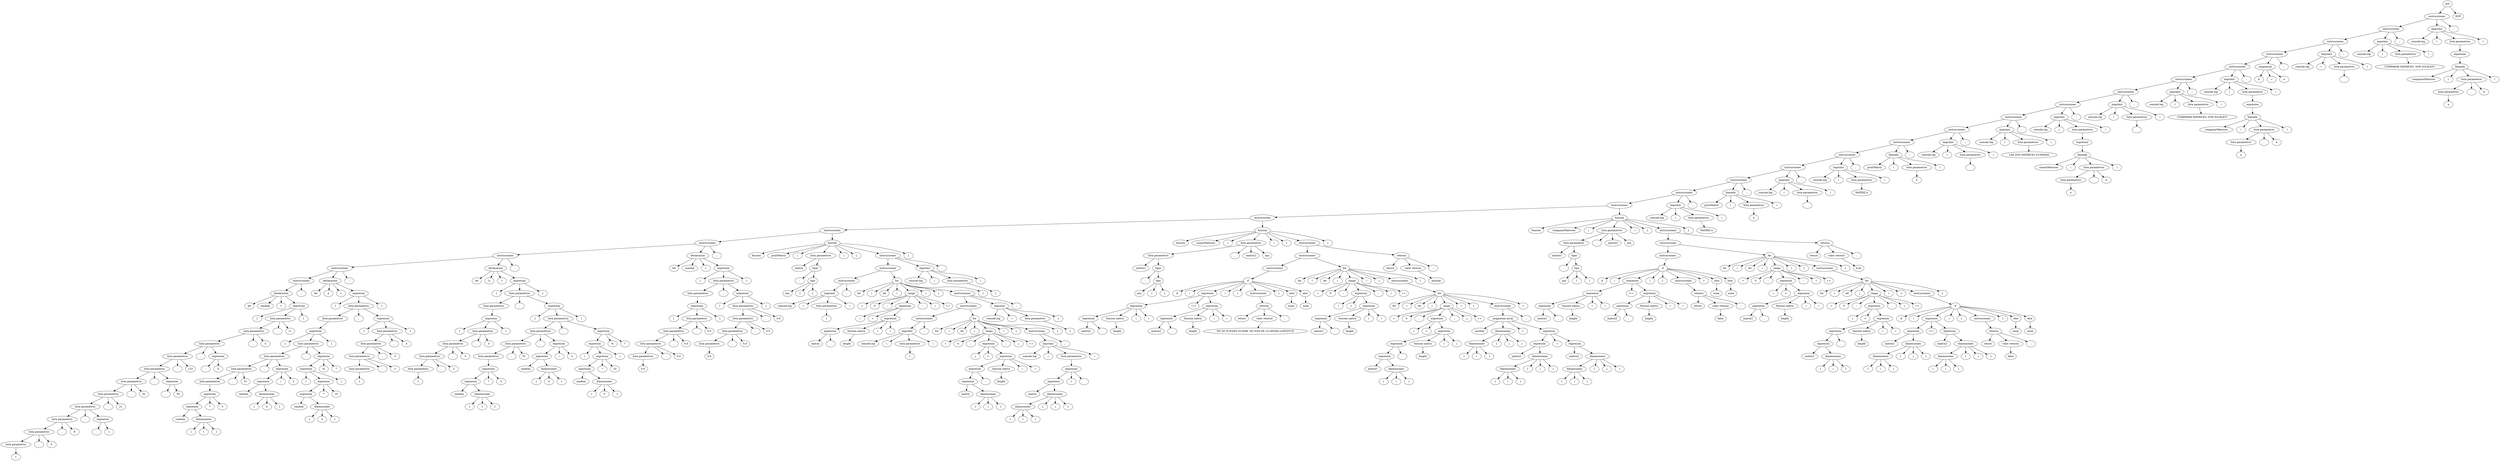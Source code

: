 digraph G {
n0[label="init"];
n1[label="instrucciones"];
n0->n1
n2[label="instrucciones"];
n1->n2
n3[label="instrucciones"];
n2->n3
n4[label="instrucciones"];
n3->n4
n5[label="instrucciones"];
n4->n5
n6[label="instrucciones"];
n5->n6
n7[label="instrucciones"];
n6->n7
n8[label="instrucciones"];
n7->n8
n9[label="instrucciones"];
n8->n9
n10[label="instrucciones"];
n9->n10
n11[label="instrucciones"];
n10->n11
n12[label="instrucciones"];
n11->n12
n13[label="instrucciones"];
n12->n13
n14[label="instrucciones"];
n13->n14
n15[label="instrucciones"];
n14->n15
n16[label="instrucciones"];
n15->n16
n17[label="instrucciones"];
n16->n17
n18[label="instrucciones"];
n17->n18
n19[label="instrucciones"];
n18->n19
n20[label="instrucciones"];
n19->n20
n21[label="instrucciones"];
n20->n21
n22[label="instrucciones"];
n21->n22
n23[label="declaracion"];
n22->n23
n24[label="let"];
n23->n24
n25[label="random"];
n23->n25
n26[label="="];
n23->n26
n27[label="expresion"];
n23->n27
n28[label="["];
n27->n28
n29[label="lista parametros"];
n27->n29
n30[label="lista parametros"];
n29->n30
n31[label="lista parametros"];
n30->n31
n32[label="lista parametros"];
n31->n32
n33[label="lista parametros"];
n32->n33
n34[label="lista parametros"];
n33->n34
n35[label="lista parametros"];
n34->n35
n36[label="lista parametros"];
n35->n36
n37[label="lista parametros"];
n36->n37
n38[label="lista parametros"];
n37->n38
n39[label="lista parametros"];
n38->n39
n40[label="1"];
n39->n40
n41[label=","];
n38->n41
n42[label="5"];
n38->n42
n43[label=","];
n37->n43
n44[label="8"];
n37->n44
n45[label=","];
n36->n45
n46[label="expresion"];
n36->n46
n47[label="-"];
n46->n47
n48[label="1"];
n46->n48
n49[label=","];
n35->n49
n50[label="21"];
n35->n50
n51[label=","];
n34->n51
n52[label="42"];
n34->n52
n53[label=","];
n33->n53
n54[label="expresion"];
n33->n54
n55[label="-"];
n54->n55
n56[label="55"];
n54->n56
n57[label=","];
n32->n57
n58[label="123"];
n32->n58
n59[label=","];
n31->n59
n60[label="expresion"];
n31->n60
n61[label="-"];
n60->n61
n62[label="5"];
n60->n62
n63[label=","];
n30->n63
n64[label="5"];
n30->n64
n65[label=","];
n29->n65
n66[label="11"];
n29->n66
n67[label="]"];
n27->n67
n68[label=";"];
n22->n68
n69[label="declaracion"];
n21->n69
n70[label="let"];
n69->n70
n71[label="a"];
n69->n71
n72[label="="];
n69->n72
n73[label="expresion"];
n69->n73
n74[label="["];
n73->n74
n75[label="lista parametros"];
n73->n75
n76[label="lista parametros"];
n75->n76
n77[label="expresion"];
n76->n77
n78[label="["];
n77->n78
n79[label="lista parametros"];
n77->n79
n80[label="lista parametros"];
n79->n80
n81[label="lista parametros"];
n80->n81
n82[label="lista parametros"];
n81->n82
n83[label="expresion"];
n82->n83
n84[label="expresion"];
n83->n84
n85[label="random"];
n84->n85
n86[label="dimensiones"];
n84->n86
n87[label="["];
n86->n87
n88[label="1"];
n86->n88
n89[label="]"];
n86->n89
n90[label="*"];
n83->n90
n91[label="3"];
n83->n91
n92[label=","];
n81->n92
n93[label="51"];
n81->n93
n94[label=","];
n80->n94
n95[label="expresion"];
n80->n95
n96[label="expresion"];
n95->n96
n97[label="random"];
n96->n97
n98[label="dimensiones"];
n96->n98
n99[label="["];
n98->n99
n100[label="4"];
n98->n100
n101[label="]"];
n98->n101
n102[label="/"];
n95->n102
n103[label="2"];
n95->n103
n104[label=","];
n79->n104
n105[label="expresion"];
n79->n105
n106[label="expresion"];
n105->n106
n107[label="("];
n106->n107
n108[label="expresion"];
n106->n108
n109[label="expresion"];
n108->n109
n110[label="random"];
n109->n110
n111[label="dimensiones"];
n109->n111
n112[label="["];
n111->n112
n113[label="3"];
n111->n113
n114[label="]"];
n111->n114
n115[label="*"];
n108->n115
n116[label="10"];
n108->n116
n117[label=")"];
n106->n117
n118[label="%"];
n105->n118
n119[label="7"];
n105->n119
n120[label="]"];
n77->n120
n121[label=","];
n75->n121
n122[label="expresion"];
n75->n122
n123[label="["];
n122->n123
n124[label="lista parametros"];
n122->n124
n125[label="lista parametros"];
n124->n125
n126[label="lista parametros"];
n125->n126
n127[label="lista parametros"];
n126->n127
n128[label="1"];
n127->n128
n129[label=","];
n126->n129
n130[label="2"];
n126->n130
n131[label=","];
n125->n131
n132[label="3"];
n125->n132
n133[label=","];
n124->n133
n134[label="4"];
n124->n134
n135[label="]"];
n122->n135
n136[label="]"];
n73->n136
n137[label=";"];
n21->n137
n138[label="declaracion"];
n20->n138
n139[label="let"];
n138->n139
n140[label="b"];
n138->n140
n141[label="="];
n138->n141
n142[label="expresion"];
n138->n142
n143[label="["];
n142->n143
n144[label="lista parametros"];
n142->n144
n145[label="lista parametros"];
n144->n145
n146[label="expresion"];
n145->n146
n147[label="["];
n146->n147
n148[label="lista parametros"];
n146->n148
n149[label="lista parametros"];
n148->n149
n150[label="lista parametros"];
n149->n150
n151[label="lista parametros"];
n150->n151
n152[label="1"];
n151->n152
n153[label=","];
n150->n153
n154[label="2"];
n150->n154
n155[label=","];
n149->n155
n156[label="3"];
n149->n156
n157[label=","];
n148->n157
n158[label="4"];
n148->n158
n159[label="]"];
n146->n159
n160[label=","];
n144->n160
n161[label="expresion"];
n144->n161
n162[label="["];
n161->n162
n163[label="lista parametros"];
n161->n163
n164[label="lista parametros"];
n163->n164
n165[label="lista parametros"];
n164->n165
n166[label="lista parametros"];
n165->n166
n167[label="expresion"];
n166->n167
n168[label="expresion"];
n167->n168
n169[label="random"];
n168->n169
n170[label="dimensiones"];
n168->n170
n171[label="["];
n170->n171
n172[label="1"];
n170->n172
n173[label="]"];
n170->n173
n174[label="*"];
n167->n174
n175[label="3"];
n167->n175
n176[label=","];
n165->n176
n177[label="51"];
n165->n177
n178[label=","];
n164->n178
n179[label="expresion"];
n164->n179
n180[label="expresion"];
n179->n180
n181[label="random"];
n180->n181
n182[label="dimensiones"];
n180->n182
n183[label="["];
n182->n183
n184[label="4"];
n182->n184
n185[label="]"];
n182->n185
n186[label="/"];
n179->n186
n187[label="2"];
n179->n187
n188[label=","];
n163->n188
n189[label="expresion"];
n163->n189
n190[label="expresion"];
n189->n190
n191[label="("];
n190->n191
n192[label="expresion"];
n190->n192
n193[label="expresion"];
n192->n193
n194[label="random"];
n193->n194
n195[label="dimensiones"];
n193->n195
n196[label="["];
n195->n196
n197[label="3"];
n195->n197
n198[label="]"];
n195->n198
n199[label="*"];
n192->n199
n200[label="10"];
n192->n200
n201[label=")"];
n190->n201
n202[label="%"];
n189->n202
n203[label="7"];
n189->n203
n204[label="]"];
n161->n204
n205[label="]"];
n142->n205
n206[label=";"];
n20->n206
n207[label="declaracion"];
n19->n207
n208[label="let"];
n207->n208
n209[label="auxiliar"];
n207->n209
n210[label="="];
n207->n210
n211[label="expresion"];
n207->n211
n212[label="["];
n211->n212
n213[label="lista parametros"];
n211->n213
n214[label="lista parametros"];
n213->n214
n215[label="expresion"];
n214->n215
n216[label="["];
n215->n216
n217[label="lista parametros"];
n215->n217
n218[label="lista parametros"];
n217->n218
n219[label="lista parametros"];
n218->n219
n220[label="lista parametros"];
n219->n220
n221[label="0.0"];
n220->n221
n222[label=","];
n219->n222
n223[label="0.0"];
n219->n223
n224[label=","];
n218->n224
n225[label="0.0"];
n218->n225
n226[label=","];
n217->n226
n227[label="0.0"];
n217->n227
n228[label="]"];
n215->n228
n229[label=","];
n213->n229
n230[label="expresion"];
n213->n230
n231[label="["];
n230->n231
n232[label="lista parametros"];
n230->n232
n233[label="lista parametros"];
n232->n233
n234[label="lista parametros"];
n233->n234
n235[label="lista parametros"];
n234->n235
n236[label="0.0"];
n235->n236
n237[label=","];
n234->n237
n238[label="0.0"];
n234->n238
n239[label=","];
n233->n239
n240[label="0.0"];
n233->n240
n241[label=","];
n232->n241
n242[label="0.0"];
n232->n242
n243[label="]"];
n230->n243
n244[label="]"];
n211->n244
n245[label=";"];
n19->n245
n246[label="funcion"];
n18->n246
n247[label="funcion"];
n246->n247
n248[label="printMatriz"];
n246->n248
n249[label="("];
n246->n249
n250[label="lista parametros"];
n246->n250
n251[label="matrix"];
n250->n251
n252[label="tipar"];
n250->n252
n253[label=":"];
n252->n253
n254[label="tipo"];
n252->n254
n255[label="any"];
n254->n255
n256[label="["];
n254->n256
n257[label="]"];
n254->n257
n258[label=")"];
n246->n258
n259[label="{"];
n246->n259
n260[label="instrucciones"];
n246->n260
n261[label="instrucciones"];
n260->n261
n262[label="instrucciones"];
n261->n262
n263[label="imprimir"];
n262->n263
n264[label="console.log"];
n263->n264
n265[label="("];
n263->n265
n266[label="lista parametros"];
n263->n266
n267[label="["];
n266->n267
n268[label=")"];
n263->n268
n269[label=";"];
n262->n269
n270[label="for"];
n261->n270
n271[label="for"];
n270->n271
n272[label="("];
n270->n272
n273[label="let"];
n270->n273
n274[label="i"];
n270->n274
n275[label="rango"];
n270->n275
n276[label="="];
n275->n276
n277[label="0"];
n275->n277
n278[label=";"];
n275->n278
n279[label="expresion"];
n275->n279
n280[label="i"];
n279->n280
n281[label="<"];
n279->n281
n282[label="expresion"];
n279->n282
n283[label="expresion"];
n282->n283
n284[label="matrix"];
n283->n284
n285[label="."];
n283->n285
n286[label="funcion nativa"];
n282->n286
n287[label="length"];
n286->n287
n288[label="("];
n282->n288
n289[label=")"];
n282->n289
n290[label=";"];
n275->n290
n291[label="i"];
n275->n291
n292[label="++"];
n275->n292
n293[label=")"];
n270->n293
n294[label="{"];
n270->n294
n295[label="instrucciones"];
n270->n295
n296[label="instrucciones"];
n295->n296
n297[label="instrucciones"];
n296->n297
n298[label="imprimir"];
n297->n298
n299[label="console.log"];
n298->n299
n300[label="("];
n298->n300
n301[label="lista parametros"];
n298->n301
n302[label="["];
n301->n302
n303[label=")"];
n298->n303
n304[label=";"];
n297->n304
n305[label="for"];
n296->n305
n306[label="for"];
n305->n306
n307[label="("];
n305->n307
n308[label="let"];
n305->n308
n309[label="j"];
n305->n309
n310[label="rango"];
n305->n310
n311[label="="];
n310->n311
n312[label="0"];
n310->n312
n313[label=";"];
n310->n313
n314[label="expresion"];
n310->n314
n315[label="j"];
n314->n315
n316[label="<"];
n314->n316
n317[label="expresion"];
n314->n317
n318[label="expresion"];
n317->n318
n319[label="expresion"];
n318->n319
n320[label="matrix"];
n319->n320
n321[label="dimensiones"];
n319->n321
n322[label="["];
n321->n322
n323[label="i"];
n321->n323
n324[label="]"];
n321->n324
n325[label="."];
n318->n325
n326[label="funcion nativa"];
n317->n326
n327[label="length"];
n326->n327
n328[label="("];
n317->n328
n329[label=")"];
n317->n329
n330[label=";"];
n310->n330
n331[label="j"];
n310->n331
n332[label="++"];
n310->n332
n333[label=")"];
n305->n333
n334[label="{"];
n305->n334
n335[label="instrucciones"];
n305->n335
n336[label="imprimir"];
n335->n336
n337[label="console.log"];
n336->n337
n338[label="("];
n336->n338
n339[label="lista parametros"];
n336->n339
n340[label="expresion"];
n339->n340
n341[label="expresion"];
n340->n341
n342[label="matrix"];
n341->n342
n343[label="dimensiones"];
n341->n343
n344[label="dimensiones"];
n343->n344
n345[label="["];
n344->n345
n346[label="i"];
n344->n346
n347[label="]"];
n344->n347
n348[label="["];
n343->n348
n349[label="j"];
n343->n349
n350[label="]"];
n343->n350
n351[label="+"];
n340->n351
n352[label=" "];
n340->n352
n353[label=")"];
n336->n353
n354[label=";"];
n335->n354
n355[label="}"];
n305->n355
n356[label="imprimir"];
n295->n356
n357[label="console.log"];
n356->n357
n358[label="("];
n356->n358
n359[label="lista parametros"];
n356->n359
n360[label="]"];
n359->n360
n361[label=")"];
n356->n361
n362[label=";"];
n295->n362
n363[label="}"];
n270->n363
n364[label="imprimir"];
n260->n364
n365[label="console.log"];
n364->n365
n366[label="("];
n364->n366
n367[label="lista parametros"];
n364->n367
n368[label="]"];
n367->n368
n369[label=")"];
n364->n369
n370[label=";"];
n260->n370
n371[label="}"];
n246->n371
n372[label="funcion"];
n17->n372
n373[label="funcion"];
n372->n373
n374[label="sumarMatrices"];
n372->n374
n375[label="("];
n372->n375
n376[label="lista parametros"];
n372->n376
n377[label="lista parametros"];
n376->n377
n378[label="matrix1"];
n377->n378
n379[label="tipar"];
n377->n379
n380[label=":"];
n379->n380
n381[label="tipo"];
n379->n381
n382[label="any"];
n381->n382
n383[label="["];
n381->n383
n384[label="]"];
n381->n384
n385[label=","];
n376->n385
n386[label="matrix2"];
n376->n386
n387[label="any"];
n376->n387
n388[label=")"];
n372->n388
n389[label="{"];
n372->n389
n390[label="instrucciones"];
n372->n390
n391[label="instrucciones"];
n390->n391
n392[label="instrucciones"];
n391->n392
n393[label="if"];
n392->n393
n394[label="if"];
n393->n394
n395[label="("];
n393->n395
n396[label="expresion"];
n393->n396
n397[label="expresion"];
n396->n397
n398[label="expresion"];
n397->n398
n399[label="matrix1"];
n398->n399
n400[label="."];
n398->n400
n401[label="funcion nativa"];
n397->n401
n402[label="length"];
n401->n402
n403[label="("];
n397->n403
n404[label=")"];
n397->n404
n405[label="!=="];
n396->n405
n406[label="expresion"];
n396->n406
n407[label="expresion"];
n406->n407
n408[label="matrix2"];
n407->n408
n409[label="."];
n407->n409
n410[label="funcion nativa"];
n406->n410
n411[label="length"];
n410->n411
n412[label="("];
n406->n412
n413[label=")"];
n406->n413
n414[label=")"];
n393->n414
n415[label="{"];
n393->n415
n416[label="instrucciones"];
n393->n416
n417[label="retorno"];
n416->n417
n418[label="return"];
n417->n418
n419[label="valor retorno"];
n417->n419
n420[label="NO SE PUEDEN SUMAR. NO SON DE LA MISMA LONGITUD"];
n419->n420
n421[label=";"];
n417->n421
n422[label="}"];
n393->n422
n423[label="else"];
n393->n423
n424[label="none"];
n423->n424
n425[label="else"];
n393->n425
n426[label="none"];
n425->n426
n427[label="for"];
n391->n427
n428[label="for"];
n427->n428
n429[label="("];
n427->n429
n430[label="let"];
n427->n430
n431[label="i"];
n427->n431
n432[label="rango"];
n427->n432
n433[label="="];
n432->n433
n434[label="0"];
n432->n434
n435[label=";"];
n432->n435
n436[label="expresion"];
n432->n436
n437[label="i"];
n436->n437
n438[label="<"];
n436->n438
n439[label="expresion"];
n436->n439
n440[label="expresion"];
n439->n440
n441[label="matrix1"];
n440->n441
n442[label="."];
n440->n442
n443[label="funcion nativa"];
n439->n443
n444[label="length"];
n443->n444
n445[label="("];
n439->n445
n446[label=")"];
n439->n446
n447[label=";"];
n432->n447
n448[label="i"];
n432->n448
n449[label="++"];
n432->n449
n450[label=")"];
n427->n450
n451[label="{"];
n427->n451
n452[label="instrucciones"];
n427->n452
n453[label="for"];
n452->n453
n454[label="for"];
n453->n454
n455[label="("];
n453->n455
n456[label="let"];
n453->n456
n457[label="j"];
n453->n457
n458[label="rango"];
n453->n458
n459[label="="];
n458->n459
n460[label="0"];
n458->n460
n461[label=";"];
n458->n461
n462[label="expresion"];
n458->n462
n463[label="j"];
n462->n463
n464[label="<"];
n462->n464
n465[label="expresion"];
n462->n465
n466[label="expresion"];
n465->n466
n467[label="expresion"];
n466->n467
n468[label="matrix1"];
n467->n468
n469[label="dimensiones"];
n467->n469
n470[label="["];
n469->n470
n471[label="i"];
n469->n471
n472[label="]"];
n469->n472
n473[label="."];
n466->n473
n474[label="funcion nativa"];
n465->n474
n475[label="length"];
n474->n475
n476[label="("];
n465->n476
n477[label=")"];
n465->n477
n478[label=";"];
n458->n478
n479[label="j"];
n458->n479
n480[label="++"];
n458->n480
n481[label=")"];
n453->n481
n482[label="{"];
n453->n482
n483[label="instrucciones"];
n453->n483
n484[label="asignacion array"];
n483->n484
n485[label="auxiliar"];
n484->n485
n486[label="dimensiones"];
n484->n486
n487[label="dimensiones"];
n486->n487
n488[label="["];
n487->n488
n489[label="i"];
n487->n489
n490[label="]"];
n487->n490
n491[label="["];
n486->n491
n492[label="j"];
n486->n492
n493[label="]"];
n486->n493
n494[label="="];
n484->n494
n495[label="expresion"];
n484->n495
n496[label="expresion"];
n495->n496
n497[label="matrix1"];
n496->n497
n498[label="dimensiones"];
n496->n498
n499[label="dimensiones"];
n498->n499
n500[label="["];
n499->n500
n501[label="i"];
n499->n501
n502[label="]"];
n499->n502
n503[label="["];
n498->n503
n504[label="j"];
n498->n504
n505[label="]"];
n498->n505
n506[label="+"];
n495->n506
n507[label="expresion"];
n495->n507
n508[label="matrix2"];
n507->n508
n509[label="dimensiones"];
n507->n509
n510[label="dimensiones"];
n509->n510
n511[label="["];
n510->n511
n512[label="i"];
n510->n512
n513[label="]"];
n510->n513
n514[label="["];
n509->n514
n515[label="j"];
n509->n515
n516[label="]"];
n509->n516
n517[label=";"];
n483->n517
n518[label="}"];
n453->n518
n519[label="}"];
n427->n519
n520[label="retorno"];
n390->n520
n521[label="return"];
n520->n521
n522[label="valor retorno"];
n520->n522
n523[label="auxiliar"];
n522->n523
n524[label=";"];
n520->n524
n525[label="}"];
n372->n525
n526[label="funcion"];
n16->n526
n527[label="funcion"];
n526->n527
n528[label="compararMatrices"];
n526->n528
n529[label="("];
n526->n529
n530[label="lista parametros"];
n526->n530
n531[label="lista parametros"];
n530->n531
n532[label="matrix1"];
n531->n532
n533[label="tipar"];
n531->n533
n534[label=":"];
n533->n534
n535[label="tipo"];
n533->n535
n536[label="any"];
n535->n536
n537[label="["];
n535->n537
n538[label="]"];
n535->n538
n539[label=","];
n530->n539
n540[label="matrix2"];
n530->n540
n541[label="any"];
n530->n541
n542[label=")"];
n526->n542
n543[label="{"];
n526->n543
n544[label="instrucciones"];
n526->n544
n545[label="instrucciones"];
n544->n545
n546[label="instrucciones"];
n545->n546
n547[label="if"];
n546->n547
n548[label="if"];
n547->n548
n549[label="("];
n547->n549
n550[label="expresion"];
n547->n550
n551[label="expresion"];
n550->n551
n552[label="expresion"];
n551->n552
n553[label="matrix1"];
n552->n553
n554[label="."];
n552->n554
n555[label="funcion nativa"];
n551->n555
n556[label="length"];
n555->n556
n557[label="("];
n551->n557
n558[label=")"];
n551->n558
n559[label="!=="];
n550->n559
n560[label="expresion"];
n550->n560
n561[label="expresion"];
n560->n561
n562[label="matrix2"];
n561->n562
n563[label="."];
n561->n563
n564[label="funcion nativa"];
n560->n564
n565[label="length"];
n564->n565
n566[label="("];
n560->n566
n567[label=")"];
n560->n567
n568[label=")"];
n547->n568
n569[label="{"];
n547->n569
n570[label="instrucciones"];
n547->n570
n571[label="retorno"];
n570->n571
n572[label="return"];
n571->n572
n573[label="valor retorno"];
n571->n573
n574[label="false"];
n573->n574
n575[label=";"];
n571->n575
n576[label="}"];
n547->n576
n577[label="else"];
n547->n577
n578[label="none"];
n577->n578
n579[label="else"];
n547->n579
n580[label="none"];
n579->n580
n581[label="for"];
n545->n581
n582[label="for"];
n581->n582
n583[label="("];
n581->n583
n584[label="let"];
n581->n584
n585[label="i"];
n581->n585
n586[label="rango"];
n581->n586
n587[label="="];
n586->n587
n588[label="0"];
n586->n588
n589[label=";"];
n586->n589
n590[label="expresion"];
n586->n590
n591[label="i"];
n590->n591
n592[label="<"];
n590->n592
n593[label="expresion"];
n590->n593
n594[label="expresion"];
n593->n594
n595[label="matrix1"];
n594->n595
n596[label="."];
n594->n596
n597[label="funcion nativa"];
n593->n597
n598[label="length"];
n597->n598
n599[label="("];
n593->n599
n600[label=")"];
n593->n600
n601[label=";"];
n586->n601
n602[label="i"];
n586->n602
n603[label="++"];
n586->n603
n604[label=")"];
n581->n604
n605[label="{"];
n581->n605
n606[label="instrucciones"];
n581->n606
n607[label="for"];
n606->n607
n608[label="for"];
n607->n608
n609[label="("];
n607->n609
n610[label="let"];
n607->n610
n611[label="j"];
n607->n611
n612[label="rango"];
n607->n612
n613[label="="];
n612->n613
n614[label="0"];
n612->n614
n615[label=";"];
n612->n615
n616[label="expresion"];
n612->n616
n617[label="j"];
n616->n617
n618[label="<"];
n616->n618
n619[label="expresion"];
n616->n619
n620[label="expresion"];
n619->n620
n621[label="expresion"];
n620->n621
n622[label="matrix1"];
n621->n622
n623[label="dimensiones"];
n621->n623
n624[label="["];
n623->n624
n625[label="i"];
n623->n625
n626[label="]"];
n623->n626
n627[label="."];
n620->n627
n628[label="funcion nativa"];
n619->n628
n629[label="length"];
n628->n629
n630[label="("];
n619->n630
n631[label=")"];
n619->n631
n632[label=";"];
n612->n632
n633[label="j"];
n612->n633
n634[label="++"];
n612->n634
n635[label=")"];
n607->n635
n636[label="{"];
n607->n636
n637[label="instrucciones"];
n607->n637
n638[label="if"];
n637->n638
n639[label="if"];
n638->n639
n640[label="("];
n638->n640
n641[label="expresion"];
n638->n641
n642[label="expresion"];
n641->n642
n643[label="matrix1"];
n642->n643
n644[label="dimensiones"];
n642->n644
n645[label="dimensiones"];
n644->n645
n646[label="["];
n645->n646
n647[label="i"];
n645->n647
n648[label="]"];
n645->n648
n649[label="["];
n644->n649
n650[label="j"];
n644->n650
n651[label="]"];
n644->n651
n652[label="!=="];
n641->n652
n653[label="expresion"];
n641->n653
n654[label="matrix2"];
n653->n654
n655[label="dimensiones"];
n653->n655
n656[label="dimensiones"];
n655->n656
n657[label="["];
n656->n657
n658[label="i"];
n656->n658
n659[label="]"];
n656->n659
n660[label="["];
n655->n660
n661[label="j"];
n655->n661
n662[label="]"];
n655->n662
n663[label=")"];
n638->n663
n664[label="{"];
n638->n664
n665[label="instrucciones"];
n638->n665
n666[label="retorno"];
n665->n666
n667[label="return"];
n666->n667
n668[label="valor retorno"];
n666->n668
n669[label="false"];
n668->n669
n670[label=";"];
n666->n670
n671[label="}"];
n638->n671
n672[label="else"];
n638->n672
n673[label="none"];
n672->n673
n674[label="else"];
n638->n674
n675[label="none"];
n674->n675
n676[label="}"];
n607->n676
n677[label="}"];
n581->n677
n678[label="retorno"];
n544->n678
n679[label="return"];
n678->n679
n680[label="valor retorno"];
n678->n680
n681[label="true"];
n680->n681
n682[label=";"];
n678->n682
n683[label="}"];
n526->n683
n684[label="imprimir"];
n15->n684
n685[label="console.log"];
n684->n685
n686[label="("];
n684->n686
n687[label="lista parametros"];
n684->n687
n688[label="MATRIZ a"];
n687->n688
n689[label=")"];
n684->n689
n690[label=";"];
n15->n690
n691[label="llamada"];
n14->n691
n692[label="printMatriz"];
n691->n692
n693[label="("];
n691->n693
n694[label="lista parametros"];
n691->n694
n695[label="a"];
n694->n695
n696[label=")"];
n691->n696
n697[label=";"];
n14->n697
n698[label="imprimir"];
n13->n698
n699[label="console.log"];
n698->n699
n700[label="("];
n698->n700
n701[label="lista parametros"];
n698->n701
n702[label=""];
n701->n702
n703[label=")"];
n698->n703
n704[label=";"];
n13->n704
n705[label="imprimir"];
n12->n705
n706[label="console.log"];
n705->n706
n707[label="("];
n705->n707
n708[label="lista parametros"];
n705->n708
n709[label="MATRIZ b"];
n708->n709
n710[label=")"];
n705->n710
n711[label=";"];
n12->n711
n712[label="llamada"];
n11->n712
n713[label="printMatriz"];
n712->n713
n714[label="("];
n712->n714
n715[label="lista parametros"];
n712->n715
n716[label="b"];
n715->n716
n717[label=")"];
n712->n717
n718[label=";"];
n11->n718
n719[label="imprimir"];
n10->n719
n720[label="console.log"];
n719->n720
n721[label="("];
n719->n721
n722[label="lista parametros"];
n719->n722
n723[label=""];
n722->n723
n724[label=")"];
n719->n724
n725[label=";"];
n10->n725
n726[label="imprimir"];
n9->n726
n727[label="console.log"];
n726->n727
n728[label="("];
n726->n728
n729[label="lista parametros"];
n726->n729
n730[label="LAS DOS MATRICES SUMADAS"];
n729->n730
n731[label=")"];
n726->n731
n732[label=";"];
n9->n732
n733[label="imprimir"];
n8->n733
n734[label="console.log"];
n733->n734
n735[label="("];
n733->n735
n736[label="lista parametros"];
n733->n736
n737[label="expresion"];
n736->n737
n738[label="llamada"];
n737->n738
n739[label="sumarMatrices"];
n738->n739
n740[label="("];
n738->n740
n741[label="lista parametros"];
n738->n741
n742[label="lista parametros"];
n741->n742
n743[label="a"];
n742->n743
n744[label=","];
n741->n744
n745[label="b"];
n741->n745
n746[label=")"];
n738->n746
n747[label=")"];
n733->n747
n748[label=";"];
n8->n748
n749[label="imprimir"];
n7->n749
n750[label="console.log"];
n749->n750
n751[label="("];
n749->n751
n752[label="lista parametros"];
n749->n752
n753[label=""];
n752->n753
n754[label=")"];
n749->n754
n755[label=";"];
n7->n755
n756[label="imprimir"];
n6->n756
n757[label="console.log"];
n756->n757
n758[label="("];
n756->n758
n759[label="lista parametros"];
n756->n759
n760[label="COMPARAR MATRICES. SON IGUALES?"];
n759->n760
n761[label=")"];
n756->n761
n762[label=";"];
n6->n762
n763[label="imprimir"];
n5->n763
n764[label="console.log"];
n763->n764
n765[label="("];
n763->n765
n766[label="lista parametros"];
n763->n766
n767[label="expresion"];
n766->n767
n768[label="llamada"];
n767->n768
n769[label="compararMatrices"];
n768->n769
n770[label="("];
n768->n770
n771[label="lista parametros"];
n768->n771
n772[label="lista parametros"];
n771->n772
n773[label="a"];
n772->n773
n774[label=","];
n771->n774
n775[label="b"];
n771->n775
n776[label=")"];
n768->n776
n777[label=")"];
n763->n777
n778[label=";"];
n5->n778
n779[label="asignacion"];
n4->n779
n780[label="b"];
n779->n780
n781[label="="];
n779->n781
n782[label="a"];
n779->n782
n783[label=";"];
n4->n783
n784[label="imprimir"];
n3->n784
n785[label="console.log"];
n784->n785
n786[label="("];
n784->n786
n787[label="lista parametros"];
n784->n787
n788[label=""];
n787->n788
n789[label=")"];
n784->n789
n790[label=";"];
n3->n790
n791[label="imprimir"];
n2->n791
n792[label="console.log"];
n791->n792
n793[label="("];
n791->n793
n794[label="lista parametros"];
n791->n794
n795[label="COMPARAR MATRICES. SON IGUALES?"];
n794->n795
n796[label=")"];
n791->n796
n797[label=";"];
n2->n797
n798[label="imprimir"];
n1->n798
n799[label="console.log"];
n798->n799
n800[label="("];
n798->n800
n801[label="lista parametros"];
n798->n801
n802[label="expresion"];
n801->n802
n803[label="llamada"];
n802->n803
n804[label="compararMatrices"];
n803->n804
n805[label="("];
n803->n805
n806[label="lista parametros"];
n803->n806
n807[label="lista parametros"];
n806->n807
n808[label="a"];
n807->n808
n809[label=","];
n806->n809
n810[label="b"];
n806->n810
n811[label=")"];
n803->n811
n812[label=")"];
n798->n812
n813[label=";"];
n1->n813
n814[label="EOF"];
n0->n814
}